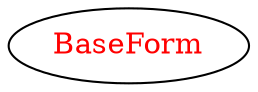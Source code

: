 digraph dependencyGraph {
 concentrate=true;
 ranksep="2.0";
 rankdir="LR"; 
 splines="ortho";
"BaseForm" [fontcolor="red"];
}